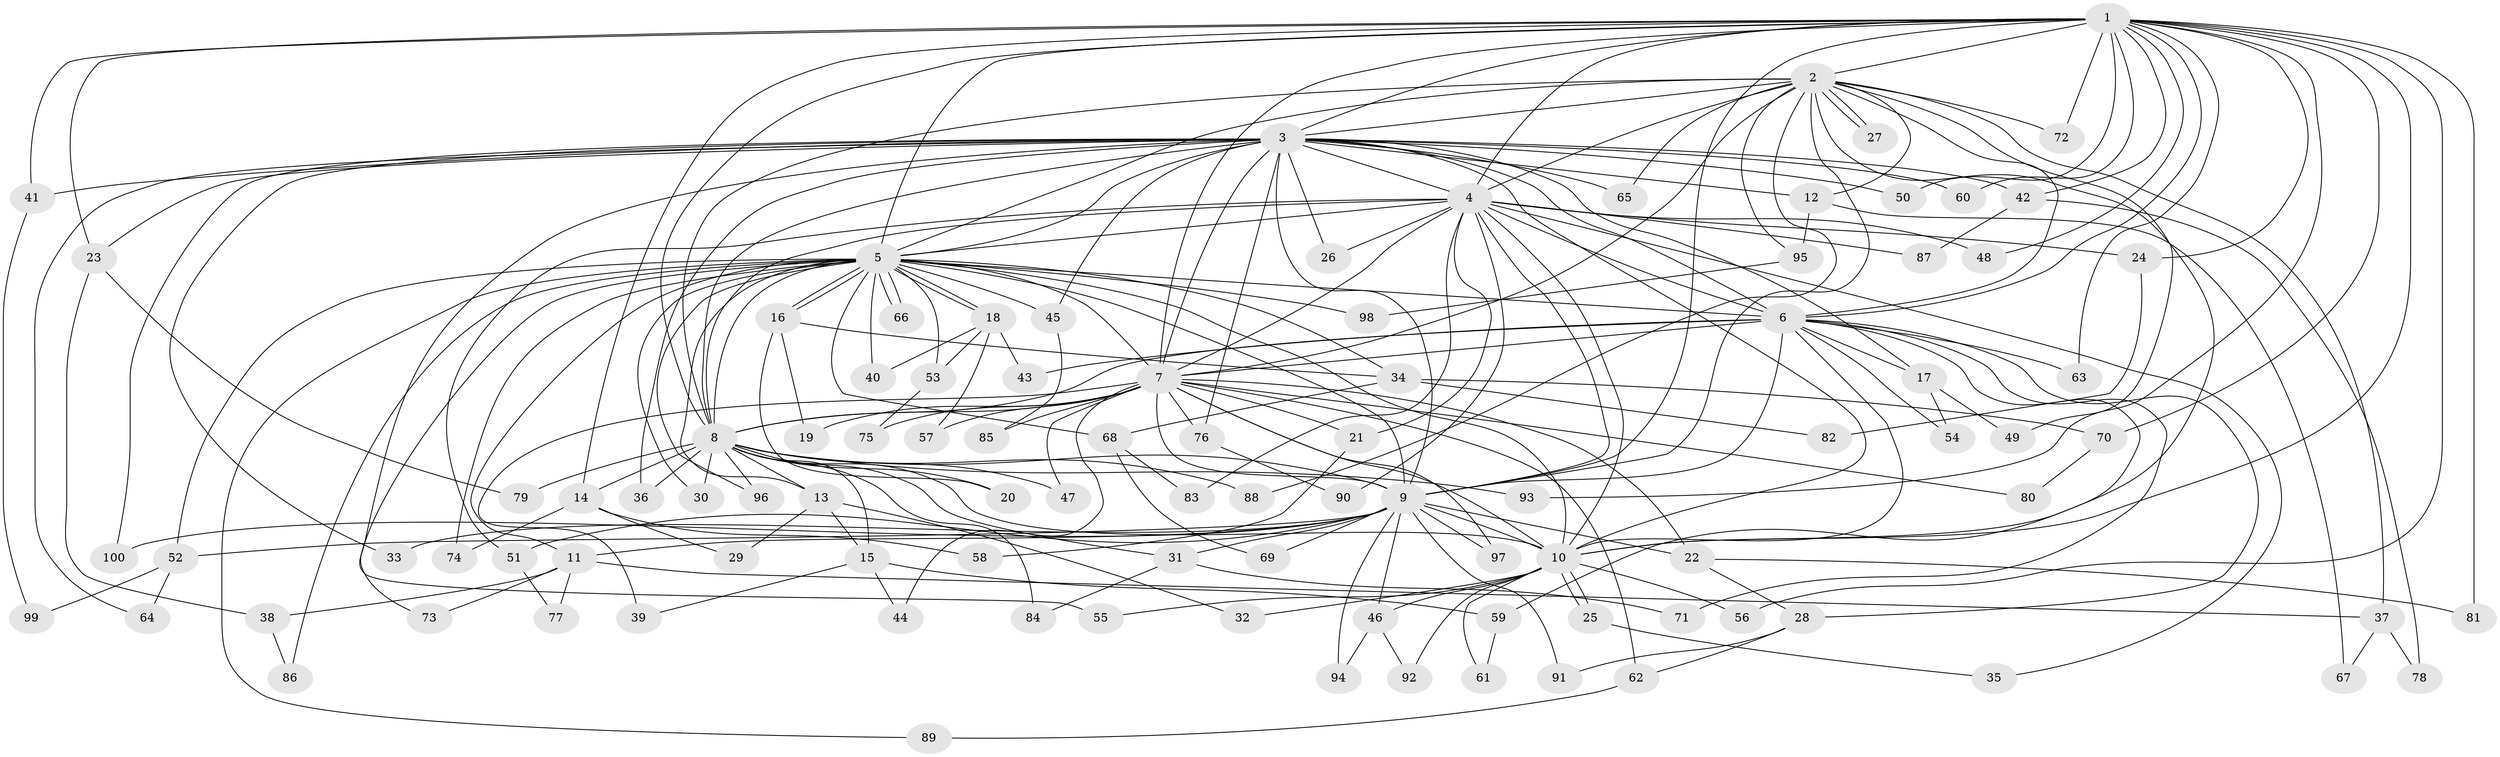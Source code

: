 // Generated by graph-tools (version 1.1) at 2025/01/03/09/25 03:01:20]
// undirected, 100 vertices, 225 edges
graph export_dot {
graph [start="1"]
  node [color=gray90,style=filled];
  1;
  2;
  3;
  4;
  5;
  6;
  7;
  8;
  9;
  10;
  11;
  12;
  13;
  14;
  15;
  16;
  17;
  18;
  19;
  20;
  21;
  22;
  23;
  24;
  25;
  26;
  27;
  28;
  29;
  30;
  31;
  32;
  33;
  34;
  35;
  36;
  37;
  38;
  39;
  40;
  41;
  42;
  43;
  44;
  45;
  46;
  47;
  48;
  49;
  50;
  51;
  52;
  53;
  54;
  55;
  56;
  57;
  58;
  59;
  60;
  61;
  62;
  63;
  64;
  65;
  66;
  67;
  68;
  69;
  70;
  71;
  72;
  73;
  74;
  75;
  76;
  77;
  78;
  79;
  80;
  81;
  82;
  83;
  84;
  85;
  86;
  87;
  88;
  89;
  90;
  91;
  92;
  93;
  94;
  95;
  96;
  97;
  98;
  99;
  100;
  1 -- 2;
  1 -- 3;
  1 -- 4;
  1 -- 5;
  1 -- 6;
  1 -- 7;
  1 -- 8;
  1 -- 9;
  1 -- 10;
  1 -- 14;
  1 -- 23;
  1 -- 24;
  1 -- 41;
  1 -- 42;
  1 -- 48;
  1 -- 50;
  1 -- 56;
  1 -- 60;
  1 -- 63;
  1 -- 70;
  1 -- 72;
  1 -- 81;
  1 -- 93;
  2 -- 3;
  2 -- 4;
  2 -- 5;
  2 -- 6;
  2 -- 7;
  2 -- 8;
  2 -- 9;
  2 -- 10;
  2 -- 12;
  2 -- 27;
  2 -- 27;
  2 -- 37;
  2 -- 49;
  2 -- 65;
  2 -- 72;
  2 -- 88;
  2 -- 95;
  3 -- 4;
  3 -- 5;
  3 -- 6;
  3 -- 7;
  3 -- 8;
  3 -- 9;
  3 -- 10;
  3 -- 12;
  3 -- 17;
  3 -- 23;
  3 -- 26;
  3 -- 33;
  3 -- 36;
  3 -- 41;
  3 -- 42;
  3 -- 45;
  3 -- 50;
  3 -- 55;
  3 -- 60;
  3 -- 64;
  3 -- 65;
  3 -- 76;
  3 -- 100;
  4 -- 5;
  4 -- 6;
  4 -- 7;
  4 -- 8;
  4 -- 9;
  4 -- 10;
  4 -- 21;
  4 -- 24;
  4 -- 26;
  4 -- 35;
  4 -- 48;
  4 -- 51;
  4 -- 83;
  4 -- 87;
  4 -- 90;
  5 -- 6;
  5 -- 7;
  5 -- 8;
  5 -- 9;
  5 -- 10;
  5 -- 11;
  5 -- 13;
  5 -- 16;
  5 -- 16;
  5 -- 18;
  5 -- 18;
  5 -- 30;
  5 -- 34;
  5 -- 40;
  5 -- 45;
  5 -- 52;
  5 -- 53;
  5 -- 66;
  5 -- 66;
  5 -- 68;
  5 -- 73;
  5 -- 74;
  5 -- 86;
  5 -- 89;
  5 -- 96;
  5 -- 98;
  6 -- 7;
  6 -- 8;
  6 -- 9;
  6 -- 10;
  6 -- 17;
  6 -- 28;
  6 -- 43;
  6 -- 54;
  6 -- 59;
  6 -- 63;
  6 -- 71;
  7 -- 8;
  7 -- 9;
  7 -- 10;
  7 -- 19;
  7 -- 21;
  7 -- 22;
  7 -- 39;
  7 -- 44;
  7 -- 47;
  7 -- 57;
  7 -- 62;
  7 -- 75;
  7 -- 76;
  7 -- 80;
  7 -- 85;
  7 -- 97;
  8 -- 9;
  8 -- 10;
  8 -- 13;
  8 -- 14;
  8 -- 15;
  8 -- 20;
  8 -- 30;
  8 -- 31;
  8 -- 36;
  8 -- 47;
  8 -- 79;
  8 -- 84;
  8 -- 88;
  8 -- 93;
  8 -- 96;
  9 -- 10;
  9 -- 11;
  9 -- 22;
  9 -- 31;
  9 -- 33;
  9 -- 46;
  9 -- 51;
  9 -- 52;
  9 -- 69;
  9 -- 91;
  9 -- 94;
  9 -- 97;
  9 -- 100;
  10 -- 25;
  10 -- 25;
  10 -- 32;
  10 -- 46;
  10 -- 55;
  10 -- 56;
  10 -- 61;
  10 -- 92;
  11 -- 37;
  11 -- 38;
  11 -- 73;
  11 -- 77;
  12 -- 67;
  12 -- 95;
  13 -- 15;
  13 -- 29;
  13 -- 32;
  14 -- 29;
  14 -- 58;
  14 -- 74;
  15 -- 39;
  15 -- 44;
  15 -- 59;
  16 -- 19;
  16 -- 20;
  16 -- 34;
  17 -- 49;
  17 -- 54;
  18 -- 40;
  18 -- 43;
  18 -- 53;
  18 -- 57;
  21 -- 58;
  22 -- 28;
  22 -- 81;
  23 -- 38;
  23 -- 79;
  24 -- 82;
  25 -- 35;
  28 -- 62;
  28 -- 91;
  31 -- 71;
  31 -- 84;
  34 -- 68;
  34 -- 70;
  34 -- 82;
  37 -- 67;
  37 -- 78;
  38 -- 86;
  41 -- 99;
  42 -- 78;
  42 -- 87;
  45 -- 85;
  46 -- 92;
  46 -- 94;
  51 -- 77;
  52 -- 64;
  52 -- 99;
  53 -- 75;
  59 -- 61;
  62 -- 89;
  68 -- 69;
  68 -- 83;
  70 -- 80;
  76 -- 90;
  95 -- 98;
}
